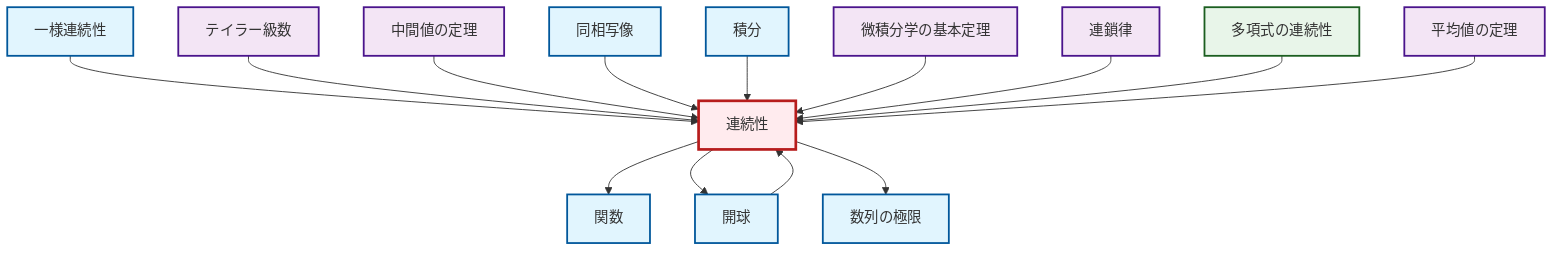 graph TD
    classDef definition fill:#e1f5fe,stroke:#01579b,stroke-width:2px
    classDef theorem fill:#f3e5f5,stroke:#4a148c,stroke-width:2px
    classDef axiom fill:#fff3e0,stroke:#e65100,stroke-width:2px
    classDef example fill:#e8f5e9,stroke:#1b5e20,stroke-width:2px
    classDef current fill:#ffebee,stroke:#b71c1c,stroke-width:3px
    def-uniform-continuity["一様連続性"]:::definition
    thm-mean-value["平均値の定理"]:::theorem
    ex-polynomial-continuity["多項式の連続性"]:::example
    def-function["関数"]:::definition
    thm-taylor-series["テイラー級数"]:::theorem
    thm-chain-rule["連鎖律"]:::theorem
    def-open-ball["開球"]:::definition
    def-continuity["連続性"]:::definition
    thm-intermediate-value["中間値の定理"]:::theorem
    thm-fundamental-calculus["微積分学の基本定理"]:::theorem
    def-homeomorphism["同相写像"]:::definition
    def-limit["数列の極限"]:::definition
    def-integral["積分"]:::definition
    def-open-ball --> def-continuity
    def-uniform-continuity --> def-continuity
    thm-taylor-series --> def-continuity
    thm-intermediate-value --> def-continuity
    def-continuity --> def-function
    def-continuity --> def-open-ball
    def-homeomorphism --> def-continuity
    def-continuity --> def-limit
    def-integral --> def-continuity
    thm-fundamental-calculus --> def-continuity
    thm-chain-rule --> def-continuity
    ex-polynomial-continuity --> def-continuity
    thm-mean-value --> def-continuity
    class def-continuity current